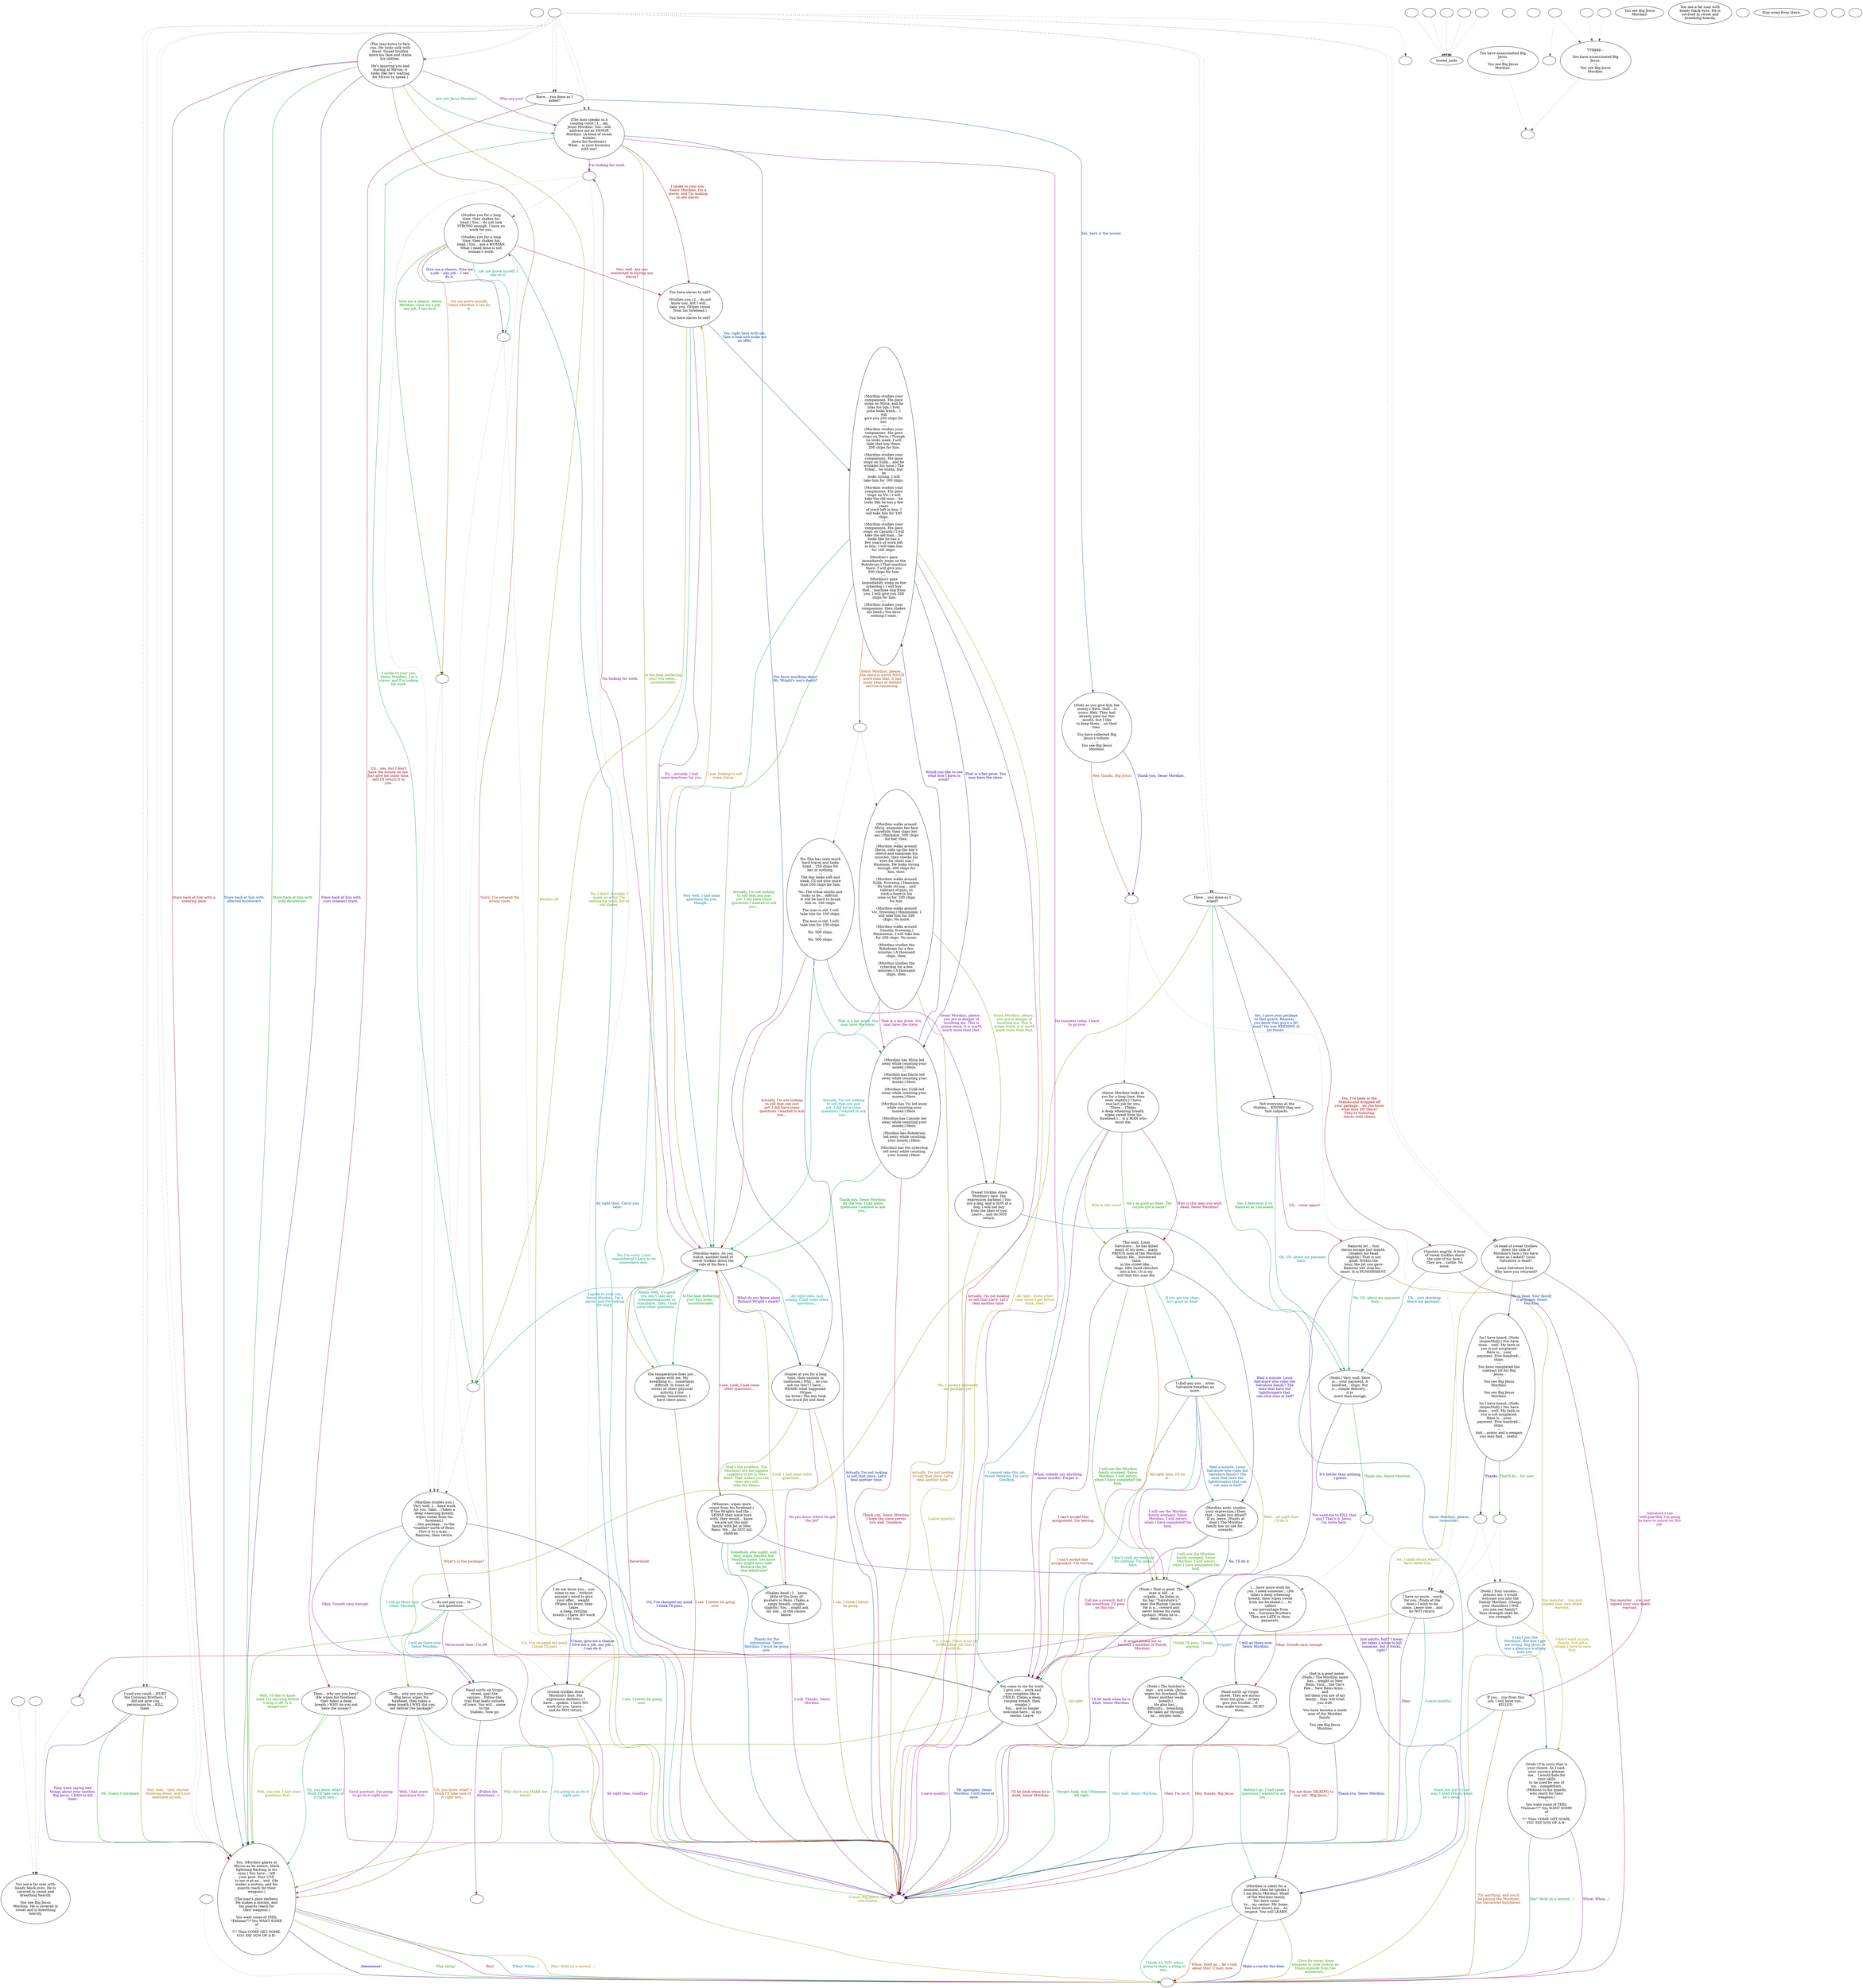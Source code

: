 digraph ncBigJes {
  "checkPartyMembersNearDoor" [style=filled       fillcolor="#FFFFFF"       color="#000000"]
  "checkPartyMembersNearDoor" [label=""]
  "ChooseFromList" [style=filled       fillcolor="#FFFFFF"       color="#000000"]
  "ChooseFromList" [label="You see a fat man with\nbeady black eyes. He is\ncovered in sweat and\nbreathing heavily.\n---\nYou see Big Jesus\nMordino. He is covered in\nsweat and is breathing\nheavily."]
  "CLICK_PREV" [style=filled       fillcolor="#FFFFFF"       color="#000000"]
  "CLICK_PREV" -> "ChooseFromList" [style=dotted color="#555555"]
  "CLICK_PREV" [label=""]
  "CLICK_0" [style=filled       fillcolor="#FFFFFF"       color="#000000"]
  "CLICK_0" -> "stored_node" [style=dotted color="#555555"]
  "CLICK_0" [label=""]
  "CLICK_1" [style=filled       fillcolor="#FFFFFF"       color="#000000"]
  "CLICK_1" -> "stored_node" [style=dotted color="#555555"]
  "CLICK_1" [label=""]
  "CLICK_2" [style=filled       fillcolor="#FFFFFF"       color="#000000"]
  "CLICK_2" -> "stored_node" [style=dotted color="#555555"]
  "CLICK_2" [label=""]
  "CLICK_3" [style=filled       fillcolor="#FFFFFF"       color="#000000"]
  "CLICK_3" -> "stored_node" [style=dotted color="#555555"]
  "CLICK_3" [label=""]
  "CLICK_4" [style=filled       fillcolor="#FFFFFF"       color="#000000"]
  "CLICK_4" -> "stored_node" [style=dotted color="#555555"]
  "CLICK_4" [label=""]
  "CLICK_MORE" [style=filled       fillcolor="#FFFFFF"       color="#000000"]
  "CLICK_MORE" -> "ChooseFromList" [style=dotted color="#555555"]
  "CLICK_MORE" [label=""]
  "start" [style=filled       fillcolor="#FFFFFF"       color="#000000"]
  "start" [label=""]
  "critter_p_proc" [style=filled       fillcolor="#FFFFFF"       color="#000000"]
  "critter_p_proc" [label=""]
  "pickup_p_proc" [style=filled       fillcolor="#FFFFFF"       color="#000000"]
  "pickup_p_proc" -> "Node998" [style=dotted color="#555555"]
  "pickup_p_proc" [label=""]
  "talk_p_proc" [style=filled       fillcolor="#FFFFFF"       color="#000000"]
  "talk_p_proc" -> "Node006" [style=dotted color="#555555"]
  "talk_p_proc" -> "Node006" [style=dotted color="#555555"]
  "talk_p_proc" -> "Node003" [style=dotted color="#555555"]
  "talk_p_proc" -> "Node021" [style=dotted color="#555555"]
  "talk_p_proc" -> "Node021" [style=dotted color="#555555"]
  "talk_p_proc" -> "Node028" [style=dotted color="#555555"]
  "talk_p_proc" -> "Node028" [style=dotted color="#555555"]
  "talk_p_proc" -> "Node029" [style=dotted color="#555555"]
  "talk_p_proc" -> "Node029" [style=dotted color="#555555"]
  "talk_p_proc" -> "Node039" [style=dotted color="#555555"]
  "talk_p_proc" -> "Node039" [style=dotted color="#555555"]
  "talk_p_proc" -> "Node007" [style=dotted color="#555555"]
  "talk_p_proc" -> "Node007" [style=dotted color="#555555"]
  "talk_p_proc" -> "Node005" [style=dotted color="#555555"]
  "talk_p_proc" -> "Node005" [style=dotted color="#555555"]
  "talk_p_proc" [label=""]
  "destroy_p_proc" [style=filled       fillcolor="#FFFFFF"       color="#000000"]
  "destroy_p_proc" [label=""]
  "look_at_p_proc" [style=filled       fillcolor="#FFFFFF"       color="#000000"]
  "look_at_p_proc" [label="You see Big Jesus\nMordino."]
  "description_p_proc" [style=filled       fillcolor="#FFFFFF"       color="#000000"]
  "description_p_proc" [label="You see a fat man with\nbeady black eyes. He is\ncovered in sweat and\nbreathing heavily."]
  "use_skill_on_p_proc" [style=filled       fillcolor="#FFFFFF"       color="#000000"]
  "use_skill_on_p_proc" [label=""]
  "damage_p_proc" [style=filled       fillcolor="#FFFFFF"       color="#000000"]
  "damage_p_proc" [label="Stay away from there."]
  "map_enter_p_proc" [style=filled       fillcolor="#FFFFFF"       color="#000000"]
  "map_enter_p_proc" [label=""]
  "map_exit_p_proc" [style=filled       fillcolor="#FFFFFF"       color="#000000"]
  "map_exit_p_proc" -> "destroy_p_proc" [style=dotted color="#555555"]
  "map_exit_p_proc" [label="You have assassinated Big\nJesus.\n---\nYou see Big Jesus\nMordino."]
  "timed_event_p_proc" [style=filled       fillcolor="#FFFFFF"       color="#000000"]
  "timed_event_p_proc" -> "Node004" [style=dotted color="#555555"]
  "timed_event_p_proc" -> "Node002" [style=dotted color="#555555"]
  "timed_event_p_proc" [label=""]
  "map_update_p_proc" [style=filled       fillcolor="#FFFFFF"       color="#000000"]
  "map_update_p_proc" [label=""]
  "Node998" [style=filled       fillcolor="#FFFFFF"       color="#000000"]
  "Node998" [label=""]
  "Node999" [style=filled       fillcolor="#FFFFFF"       color="#000000"]
  "Node999" [label=""]
  "Node001" [style=filled       fillcolor="#FFFFFF"       color="#000000"]
  "Node001" [label=""]
  "Node002" [style=filled       fillcolor="#FFFFFF"       color="#000000"]
  "Node002" [label=""]
  "Node003" [style=filled       fillcolor="#FFFFFF"       color="#000000"]
  "Node003" [label=""]
  "Node004" [style=filled       fillcolor="#FFFFFF"       color="#000000"]
  "Node004" -> "destroy_p_proc" [style=dotted color="#555555"]
  "Node004" [label="Urgggg...\n---\nYou have assassinated Big\nJesus.\n---\nYou see Big Jesus\nMordino."]
  "Node005" [style=filled       fillcolor="#FFFFFF"       color="#000000"]
  "Node005" [label="(The man turns to face\nyou. He looks sick with\nfever: Sweat trickles\ndown his face and stains\nhis clothes.\n---\nHe's ignoring you and\nstaring at Myron; it\nlooks like he's waiting\nfor Myron to speak.)"]
  "Node005" -> "Node006" [label="Stare back at him with\nyour meanest stare." color="#3D0099" fontcolor="#3D0099"]
  "Node005" -> "Node006" [label="Stare back at him with\nmild disinterest." color="#009910" fontcolor="#009910"]
  "Node005" -> "Node006" [label="Stare back at him with a\nsneering gaze" color="#99001D" fontcolor="#99001D"]
  "Node005" -> "Node006" [label="Stare back at him with\naffected disinterest" color="#004999" fontcolor="#004999"]
  "Node005" -> "Node999" [label="Wander off" color="#769900" fontcolor="#769900"]
  "Node005" -> "Node007" [label="Who are you?" color="#8F0099" fontcolor="#8F0099"]
  "Node005" -> "Node007" [label="Are you Jesus Mordino?" color="#009963" fontcolor="#009963"]
  "Node005" -> "Node999" [label="Sorry. I've entered the\nwrong room." color="#993600" fontcolor="#993600"]
  "Node006" [style=filled       fillcolor="#FFFFFF"       color="#000000"]
  "Node006" [label="You. (Mordino glares at\nMyron as he enters, black\nlightning flashing in his\neyes.) You have… left\nyour post. Your USE\nto me is at an… end. (He\nmakes a motion, and his\nguards reach for their\nweapons.)\n---\n(The man's gaze darkens.\nHe makes a motion, and\nhis guards reach for\ntheir weapons.)\n---\nYou want some of THIS,\n*Fatman?!* You WANT SOME\nof\n---\n?!! Then COME GET SOME,\nYOU FAT SON OF A B--"]
  "Node006" -> "Node998" [label="Aieeeeeeee!" color="#090099" fontcolor="#090099"]
  "Node006" -> "Node998" [label="Play along!" color="#239900" fontcolor="#239900"]
  "Node006" -> "Node998" [label="Run!" color="#990050" fontcolor="#990050"]
  "Node006" -> "Node998" [label="Whoa! Whoa…!" color="#007C99" fontcolor="#007C99"]
  "Node006" -> "Node998" [label="Hey! Hold on a second...!" color="#998900" fontcolor="#998900"]
  "Node007" [style=filled       fillcolor="#FFFFFF"       color="#000000"]
  "Node007" [label="(The man speaks in a\nrasping voice.) I… am\nJesus Mordino. You…will\naddress me as SENOR\nMordino. (A bead of sweat\ntrickles\ndown his forehead.)\nWhat… is your business\nwith me?"]
  "Node007" -> "Node990" [label="I'm looking for work." color="#5C0099" fontcolor="#5C0099"]
  "Node007" -> "Node989" [label="I spoke to your son,\nSenor Mordino. I'm a\nslaver, and I'm looking\nfor work." color="#009930" fontcolor="#009930"]
  "Node007" -> "Node012" [label="I spoke to your son,\nSenor Mordino. I'm a\nslaver, and I'm looking\nto sell slaves." color="#990300" fontcolor="#990300"]
  "Node007" -> "Node046" [label="You know anything about\nMr. Wright's son's death?" color="#002A99" fontcolor="#002A99"]
  "Node007" -> "Node049" [label="Is the heat bothering\nyou? You seem…\nuncomfortable." color="#569900" fontcolor="#569900"]
  "Node007" -> "Node999" [label="No business today. I have\nto go now." color="#990083" fontcolor="#990083"]
  "Node008" [style=filled       fillcolor="#FFFFFF"       color="#000000"]
  "Node008" [label="(Studies you for a long\ntime, then shakes his\nhead.) You… do not look\nSTRONG enough. I have no\nwork for you.\n---\n(Studies you for a long\ntime, then shakes his\nhead.) You… are a WOMAN.\nWhat I need done is not\nwoman's work."]
  "Node008" -> "Node988" [label="Let me prove myself. I\ncan do it." color="#009982" fontcolor="#009982"]
  "Node008" -> "Node987" [label="Let me prove myself,\nSenor Mordino. I can do\nit." color="#995600" fontcolor="#995600"]
  "Node008" -> "Node988" [label="Give me a chance. Give me\na job -- any job -- I can\ndo it." color="#290099" fontcolor="#290099"]
  "Node008" -> "Node987" [label="Give me a chance, Senor\nMordino. Give me a job,\nany job, I can do it." color="#049900" fontcolor="#049900"]
  "Node008" -> "Node012" [label="Very well. Are you\ninterested in buying any\nslaves?" color="#990030" fontcolor="#990030"]
  "Node008" -> "Node999" [label="All right then. Catch you\nlater." color="#005D99" fontcolor="#005D99"]
  "Node009" [style=filled       fillcolor="#FFFFFF"       color="#000000"]
  "Node009" [label="(Sweat trickles down\nMordino's face. His\nexpression darkens.) I\nhave… spoken. I have NO\nwork for you. Leave...\nand do NOT return."]
  "Node009" -> "Node998" [label="C'mon, Big Jesus… just\none chance…" color="#8A9900" fontcolor="#8A9900"]
  "Node009" -> "Node999" [label="All right then. Goodbye." color="#7C0099" fontcolor="#7C0099"]
  "Node010" [style=filled       fillcolor="#FFFFFF"       color="#000000"]
  "Node010" [label="(Mordino is silent for a\nmoment, then he speaks.)\nI am Jesus Mordino. Head\nof the Mordino family.\nYou have come\nto… my casino. My home.\nYou have shown me… no\nrespect. You will LEARN."]
  "Node010" -> "Node998" [label="I think it's YOU who's\ngoing to learn a thing or\ntwo..." color="#00994F" fontcolor="#00994F"]
  "Node010" -> "Node998" [label="Whoa! Hold on… let's talk\nabout this! C'mon, now…" color="#992300" fontcolor="#992300"]
  "Node010" -> "Node998" [label="Make a run for the door." color="#000A99" fontcolor="#000A99"]
  "Node010" -> "Node998" [label="::Dive for cover, draw\nweapons in slow motion as\nthugs explode from the\nwoodwork.::" color="#379900" fontcolor="#379900"]
  "Node011" [style=filled       fillcolor="#FFFFFF"       color="#000000"]
  "Node011" [label="(Mordino waits. As you\nwatch, another bead of\nsweat trickles down the\nside of his face.)"]
  "Node011" -> "Node990" [label="I'm looking for work." color="#990063" fontcolor="#990063"]
  "Node011" -> "Node989" [label="I spoke to your son,\nSenor Mordino. I'm a\nslaver, and I'm looking\nfor work." color="#009099" fontcolor="#009099"]
  "Node011" -> "Node012" [label="I was looking to sell\nsome slaves…" color="#997500" fontcolor="#997500"]
  "Node011" -> "Node046" [label="What do you know about\nRichard Wright's death?" color="#490099" fontcolor="#490099"]
  "Node011" -> "Node049" [label="Is the heat bothering\nyou? You seem…\nuncomfortable." color="#00991C" fontcolor="#00991C"]
  "Node011" -> "Node999" [label="Nevermind." color="#990011" fontcolor="#990011"]
  "Node012" [style=filled       fillcolor="#FFFFFF"       color="#000000"]
  "Node012" [label="You have slaves to sell?\n---\n(Studies you.) I… do not\nknow you, but I will…\nhear you. (Wipes sweat\nfrom his forehead.)\n---\nYou have slaves to sell?"]
  "Node012" -> "Node013" [label="Yes, right here with me.\nTake a look and make me\nan offer." color="#003D99" fontcolor="#003D99"]
  "Node012" -> "Node989" [label="No, I don't. Actually, I\nmade an error. I'm\nlooking for work, not to\nsell slaves." color="#6A9900" fontcolor="#6A9900"]
  "Node012" -> "Node011" [label="No... actually, I had\nsome questions for you." color="#990097" fontcolor="#990097"]
  "Node012" -> "Node999" [label="No, I'm sorry. I just\nremembered I have to be\nsomewhere else." color="#00996F" fontcolor="#00996F"]
  "Node013" [style=filled       fillcolor="#FFFFFF"       color="#000000"]
  "Node013" [label="(Mordino studies your\ncompanions. His gaze\nstops on Miria, and he\nlicks his lips.) Your\nputa looks fresh... I\nwill\ngive you 250 chips for\nher.\n---\n(Mordino studies your\ncompanions. His gaze\nstops on Davin.) Though\nhe looks weak, I will\ntake that boy there.\n 200 chips for him.\n---\n(Mordino studies your\ncompanions. His gaze\nstops on Sulik... and he\nwrinkles his nose.) The\ntribal... he stinks, but\nhe\nlooks strong. I will\ntake him for 100 chips.\n---\n(Mordino studies your\ncompanions. His gaze\nstops on Vic.) I will\ntake the old man... he\nlooks like he has a few\nyears\nof work left in him. I\nwill take him for 100\nchips.\n---\n(Mordino studies your\ncompanions. His gaze\nstops on Cassidy.) I will\ntake the old man... he\nlooks like he has a\nfew years of work left\nin him. I will take him\nfor 100 chips.\n---\n(Mordino's gaze\nimmediately stops on the\nRobobrain.) That machine\nthere. I will give you\n500 chips for him.\n---\n(Mordino's gaze\nimmediately stops on the\ncyberdog.) I will buy\nthat... machine dog from\nyou. I will give you 500\n chips for him.\n---\n(Mordino studies your\ncompanions, then shakes\nhis head.) You have\nnothing I want."]
  "Node013" -> "Node984" [label="Senor Mordino, please...\nthe slave is worth MUCH\nmore than that. It has\nmany years of faithful\nservice remaining." color="#994200" fontcolor="#994200"]
  "Node013" -> "Node016" [label="That is a fair price. You\nmay have the slave." color="#160099" fontcolor="#160099"]
  "Node013" -> "Node011" [label="Actually, I'm not looking\nto sell that one just\nyet. I did have some\nquestions I wanted to ask\nyou..." color="#179900" fontcolor="#179900"]
  "Node013" -> "Node999" [label="Actually, I'm not looking\nto sell that slave. Let's\ndeal another time." color="#990044" fontcolor="#990044"]
  "Node013" -> "Node011" [label="Very well. I had some\nquestions for you,\nthough..." color="#007099" fontcolor="#007099"]
  "Node013" -> "Node999" [label="All right. Some other\ntime when I get better\nstock, then." color="#999500" fontcolor="#999500"]
  "Node014" [style=filled       fillcolor="#FFFFFF"       color="#000000"]
  "Node014" [label="No. She has seen much\nhard travel and looks\ntired... 250 chips for\nher or nothing.\n---\nThe boy looks soft and\nweak. I'll not give more\nthan 200 chips for him.\n---\nNo. The tribal smells and\nlooks to be... difficult.\nIt will be hard to break\nhim in. 100 chips.\n---\nThe man is old. I will\ntake him for 100 chips.\n---\nThe man is old. I will\ntake him for 100 chips.\n---\nNo. 500 chips.\n---\nNo. 500 chips."]
  "Node014" -> "Node017" [label="Senor Mordino, please...\nyou are in danger of\ninsulting me. This is\nprime stock, it is worth\nmuch more than that." color="#680099" fontcolor="#680099"]
  "Node014" -> "Node016" [label="That is a fair price. You\nmay have the slave." color="#00993C" fontcolor="#00993C"]
  "Node014" -> "Node011" [label="Actually, I'm not looking\nto sell that one just\nyet. I did have some\nquestions I wanted to ask\nyou..." color="#990F00" fontcolor="#990F00"]
  "Node014" -> "Node999" [label="Actually, I'm not looking\nto sell that slave. Let's\ndeal another time." color="#001E99" fontcolor="#001E99"]
  "Node015" [style=filled       fillcolor="#FFFFFF"       color="#000000"]
  "Node015" [label="(Mordino walks around\nMiria, examines her face\ncarefully, then slaps her\nass.) Hmmmm. 500 chips\nfor her, then.\n---\n(Mordino walks around\nDavin, rolls up the boy's\nsleeve and examines his\nmuscles, then checks his\neyes for chem use.)\nHmmmm. He looks strong\nenough. 400 chips for\nhim, then.\n---\n(Mordino walks around\nSulik, frowning.) Hmmmm.\nHe looks strong... and\ntolerant of pain, to\nstick a bone in his\nnose so far. 200 chips\nfor him.\n---\n(Mordino walks around\nVic, frowning.) Hmmmmm. I\nwill take him for 200\nchips. No more.\n---\n(Mordino walks around\nCassidy, frowning.)\nHmmmmm. I will take him\nfor 200 chips. No more.\n---\n(Mordino studies the\nRobobrain for a few\nminutes.) A thousand\nchips, then.\n---\n(Mordino studies the\ncyberdog for a few\nminutes.) A thousand\nchips, then."]
  "Node015" -> "Node017" [label="Senor Mordino, please...\nyou are in danger of\ninsulting me. This is\nprime stock, it is worth\nmuch more than that." color="#4A9900" fontcolor="#4A9900"]
  "Node015" -> "Node016" [label="That is a fair price. You\nmay have the slave." color="#990077" fontcolor="#990077"]
  "Node015" -> "Node011" [label="Actually, I'm not looking\nto sell that one just\nyet. I did have some\nquestions I wanted to ask\nyou..." color="#00998E" fontcolor="#00998E"]
  "Node015" -> "Node999" [label="Actually, I'm not looking\nto sell that slave. Let's\ndeal another time." color="#996200" fontcolor="#996200"]
  "Node016" [style=filled       fillcolor="#FFFFFF"       color="#000000"]
  "Node016" [label="(Mordino has Miria led\naway while counting your\nmoney.) Here.\n---\n(Mordino has Davin led\naway while counting your\nmoney.) Here.\n---\n(Mordino has Sulik led\naway while counting your\nmoney.) Here.\n---\n(Mordino has Vic led away\nwhile counting your\nmoney.) Here.\n---\n(Mordino has Cassidy led\naway while counting your\nmoney.) Here.\n---\n(Mordino has Robobrain\nled away while counting\nyour money.) Here.\n---\n(Mordino has the cyberdog\nled away while counting\nyour money.) Here."]
  "Node016" -> "Node013" [label="Would you like to see\nwhat else I have in\nstock?" color="#350099" fontcolor="#350099"]
  "Node016" -> "Node011" [label="Thank you, Senor Mordino.\nBy the way, I had some\nquestions I wanted to ask\nyou..." color="#009908" fontcolor="#009908"]
  "Node016" -> "Node999" [label="Thank you, Senor Mordino.\nI hope the slave serves\nyou well. Goodbye." color="#990024" fontcolor="#990024"]
  "Node017" [style=filled       fillcolor="#FFFFFF"       color="#000000"]
  "Node017" [label="(Sweat trickles down\nMordino's face. His\nexpression darkens.) You\nare a dog, and a SON of a\ndog. I will not buy\nfrom the likes of you.\nLeave... and do NOT\nreturn."]
  "Node017" -> "Node010" [label="Senor Mordino, please...\nreconsider..." color="#005199" fontcolor="#005199"]
  "Node017" -> "Node999" [label="(Leave quietly.)" color="#7D9900" fontcolor="#7D9900"]
  "Node018" [style=filled       fillcolor="#FFFFFF"       color="#000000"]
  "Node018" [label="(Mordino studies you.)\nVery well. I… have work\nfor you. Take… (Takes a\ndeep wheezing breath,\nwipes sweat from his\nforehead.)\n…this package... to the\n*stables* north of Reno.\nGive it to a man...\nRamirez, then return."]
  "Node018" -> "Node020" [label="Okay. Sounds easy enough." color="#880099" fontcolor="#880099"]
  "Node018" -> "Node020" [label="I will go there now,\nSenor Mordino." color="#00995B" fontcolor="#00995B"]
  "Node018" -> "Node019" [label="What's in the package?" color="#992F00" fontcolor="#992F00"]
  "Node018" -> "Node033" [label="Uh, I've changed my mind.\nI think I'll pass." color="#020099" fontcolor="#020099"]
  "Node019" [style=filled       fillcolor="#FFFFFF"       color="#000000"]
  "Node019" [label="I…do not pay you... to\nask questions."]
  "Node019" -> "Node006" [label="Well, I'd like to know\nwhat I'm carrying before\nI drop it off. Is it\ndangerous?" color="#2B9900" fontcolor="#2B9900"]
  "Node019" -> "Node020" [label="Nevermind then. I'm off." color="#990057" fontcolor="#990057"]
  "Node019" -> "Node020" [label="I will go there now,\nSenor Mordino." color="#008499" fontcolor="#008499"]
  "Node019" -> "Node033" [label="Uh, I've changed my mind.\nI think I'll pass." color="#998100" fontcolor="#998100"]
  "Node020" [style=filled       fillcolor="#FFFFFF"       color="#000000"]
  "Node020" [label="Head north up Virgin\nstreet, past the\ncasinos... follow the\ntrail that leads outside\nof town. You will... come\nto the\n Stables. Now go."]
  "Node020" -> "Node982" [label="(Follow his\ndirections...)" color="#550099" fontcolor="#550099"]
  "Node021" [style=filled       fillcolor="#FFFFFF"       color="#000000"]
  "Node021" [label="Have… you done as I\nasked?"]
  "Node021" -> "Node023" [label="Yes, I delivered it to\nRamirez as you asked." color="#009928" fontcolor="#009928"]
  "Node021" -> "Node024" [label="Yes, I've been to the\nStables and dropped off\nyour package… do you know\nwhat they DO there?\nThey're torturing\n slaves with chems." color="#990005" fontcolor="#990005"]
  "Node021" -> "Node051" [label="Yes, I gave your package\nto that guard, Ramirez…\nyou know that guy's a Jet\nhead? He was REEKING of\nJet fumes." color="#003199" fontcolor="#003199"]
  "Node021" -> "Node022" [label="No, I haven't delivered\nthe package yet." color="#5E9900" fontcolor="#5E9900"]
  "Node022" [style=filled       fillcolor="#FFFFFF"       color="#000000"]
  "Node022" [label="Then... why are you here?\n(Big Jesus wipes his\nforehead, then takes a\ndeep breath.) WHY did you\nnot deliver the package?"]
  "Node022" -> "Node006" [label="Well, I had some\nquestions first..." color="#99008A" fontcolor="#99008A"]
  "Node022" -> "Node999" [label="I'm going to go do it\nright now." color="#00997B" fontcolor="#00997B"]
  "Node022" -> "Node006" [label="Uh, you know what? I\nthink I'll take care of\nit right now..." color="#994E00" fontcolor="#994E00"]
  "Node023" [style=filled       fillcolor="#FFFFFF"       color="#000000"]
  "Node023" [label="(Nods.) Very well. Here\nis... your payment. A\nhundred... chips. For\na... simple delivery...\nit is\n more than enough."]
  "Node023" -> "Node981" [label="It's better than nothing,\nI guess." color="#220099" fontcolor="#220099"]
  "Node023" -> "Node981" [label="Thank you, Senor Mordino." color="#0B9900" fontcolor="#0B9900"]
  "Node024" [style=filled       fillcolor="#FFFFFF"       color="#000000"]
  "Node024" [label="(Squints angrily. A bead\nof sweat trickles down\nthe side of his face.)\nThey are… cattle. No\nmore."]
  "Node024" -> "Node998" [label="You monster… you just\nsigned your own death\nwarrant." color="#990038" fontcolor="#990038"]
  "Node024" -> "Node023" [label="Uh... just checking.\nAbout my payment..." color="#006499" fontcolor="#006499"]
  "Node025" [style=filled       fillcolor="#FFFFFF"       color="#000000"]
  "Node025" [label="I have no more... work\nfor you. (Nods at the\ndoor.) I wish to be\nalone. Leave now... and\ndo NOT return."]
  "Node025" -> "Node009" [label="Aw, c'mon. There must be\nSOME other job that I\ncould do..." color="#919900" fontcolor="#919900"]
  "Node025" -> "Node999" [label="Okay." color="#740099" fontcolor="#740099"]
  "Node025" -> "Node999" [label="(Leave quietly.)" color="#009948" fontcolor="#009948"]
  "Node026" [style=filled       fillcolor="#FFFFFF"       color="#000000"]
  "Node026" [label="I… have more work for\nyou. I need someone… (He\ntakes a deep wheezing\nbreath, then wipes sweat\nfrom his forehead.) … to\ncollect\nmy percentage from\nthe... Corsican Brothers.\nThey are LATE in their\npayments."]
  "Node026" -> "Node027" [label="Okay. Sounds easy enough." color="#991B00" fontcolor="#991B00"]
  "Node026" -> "Node027" [label="I will go there now,\nSenor Mordino." color="#001299" fontcolor="#001299"]
  "Node026" -> "Node033" [label="I think I'll pass. Thanks\nanyway." color="#3E9900" fontcolor="#3E9900"]
  "Node027" [style=filled       fillcolor="#FFFFFF"       color="#000000"]
  "Node027" [label="Head north up Virgin\nstreet. They are across\nfrom the gym... if they\ngive you trouble... if\nthey make excuses... HURT\nthem."]
  "Node027" -> "Node999" [label="Okay. I'm on it." color="#99006B" fontcolor="#99006B"]
  "Node027" -> "Node999" [label="Very well, Senor Mordino." color="#009899" fontcolor="#009899"]
  "Node028" [style=filled       fillcolor="#FFFFFF"       color="#000000"]
  "Node028" [label="I said you could... HURT\nthe Corsican Brothers. I\ndid not give you\npermission to... KILL\nthem."]
  "Node028" -> "Node006" [label="Hey, look... they started\nthrowing down, and I just\ndefended myself..." color="#996E00" fontcolor="#996E00"]
  "Node028" -> "Node006" [label="They were saying bad\nthings about your mother,\nBig Jesus. I HAD to kill\nthem." color="#410099" fontcolor="#410099"]
  "Node028" -> "Node006" [label="Oh. Guess I misheard." color="#009915" fontcolor="#009915"]
  "Node029" [style=filled       fillcolor="#FFFFFF"       color="#000000"]
  "Node029" [label="Have… you done as I\nasked?"]
  "Node029" -> "Node030" [label="Uh... yes, but I don't\nhave the money on me.\nJust give me some time,\nand I'll return it to\nyou." color="#990018" fontcolor="#990018"]
  "Node029" -> "Node031" [label="Yes, here is the money." color="#004599" fontcolor="#004599"]
  "Node030" [style=filled       fillcolor="#FFFFFF"       color="#000000"]
  "Node030" [label="Then... why are you here?\n(He wipes his forehead,\nthen takes a deep\nbreath.) WHY do you not\nhave the money?"]
  "Node030" -> "Node006" [label="Well, you see, I had some\nquestions first..." color="#719900" fontcolor="#719900"]
  "Node030" -> "Node999" [label="Good question. I'm going\nto go do it right now." color="#940099" fontcolor="#940099"]
  "Node030" -> "Node006" [label="Uh, you know what? I\nthink I'll take care of\nit right now..." color="#009967" fontcolor="#009967"]
  "Node031" [style=filled       fillcolor="#FFFFFF"       color="#000000"]
  "Node031" [label="(Nods as you give him the\nmoney.) Here. Half... is\nyours. Heh. They had\nalready paid me this\nmonth, but I like\nto keep them... on their\ntoes.\n---\nYou have collected Big\nJesus's tribute.\n---\nYou see Big Jesus\nMordino."]
  "Node031" -> "Node980" [label="Hey, thanks, Big Jesus." color="#993B00" fontcolor="#993B00"]
  "Node031" -> "Node980" [label="Thank you, Senor Mordino." color="#0E0099" fontcolor="#0E0099"]
  "Node032" [style=filled       fillcolor="#FFFFFF"       color="#000000"]
  "Node032" [label="(Senor Mordino looks at\nyou for a long time, then\nnods slightly.) I have\none last job for you.\nThere… (Takes\na deep wheezing breath,\nwipes sweat from his\nforehead.)… is a MAN who\nmust die."]
  "Node032" -> "Node034" [label="He's as good as dead. The\ncorpse got a name?" color="#1F9900" fontcolor="#1F9900"]
  "Node032" -> "Node034" [label="Who is this man you wish\ndead, Senor Mordino?" color="#99004B" fontcolor="#99004B"]
  "Node032" -> "Node033" [label="I cannot take this job,\nSenor Mordino, I'm sorry.\nGoodbye." color="#007899" fontcolor="#007899"]
  "Node032" -> "Node034" [label="Who is this man?" color="#998D00" fontcolor="#998D00"]
  "Node032" -> "Node033" [label="Whoa, nobody say anything\nabout murder. Forget it." color="#610099" fontcolor="#610099"]
  "Node033" [style=filled       fillcolor="#FFFFFF"       color="#000000"]
  "Node033" [label="You come to me for work.\nI give you... work and\nyou complain like a\nCHILD. (Takes a deep,\nrasping breath, then\ncoughs.)\nYou... are no longer\nwelcome here... in my\ncasino. Leave."]
  "Node033" -> "Node010" [label="Before I go, I had some\nquestions I wanted to ask\nyou..." color="#009934" fontcolor="#009934"]
  "Node033" -> "Node010" [label="I'm not done TALKING to\nyou yet, \"Big Jesus.\"" color="#990800" fontcolor="#990800"]
  "Node033" -> "Node999" [label="My apologies, Senor\nMordino. I will leave at\nonce." color="#002599" fontcolor="#002599"]
  "Node033" -> "Node006" [label="Why don't you MAKE me\nleave?" color="#529900" fontcolor="#529900"]
  "Node033" -> "Node999" [label="(Leave quietly.)" color="#99007E" fontcolor="#99007E"]
  "Node034" [style=filled       fillcolor="#FFFFFF"       color="#000000"]
  "Node034" [label="This man, Louis\nSalvatore… he has killed\nmany of my men… many\nPROUD men of the Mordino\nfamily. He... butchered\nthem\nin the street like...\ndogs. (His hand clenches\ninto a fist.) It is my\nwill that this man die."]
  "Node034" -> "Node035" [label="If you got the chips,\nhe's good as dead." color="#009987" fontcolor="#009987"]
  "Node034" -> "Node037" [label="All right then. I'll do\nit." color="#995A00" fontcolor="#995A00"]
  "Node034" -> "Node036" [label="Wait a minute. Louis\nSalvatore who rules the\nSalvatore family? The\nones that have the\nlightbringers that\n can slice men in half?" color="#2E0099" fontcolor="#2E0099"]
  "Node034" -> "Node037" [label="I will see the Mordino\nfamily avenged, Senor\nMordino. I will return\nwhen I have completed the\ntask." color="#009901" fontcolor="#009901"]
  "Node034" -> "Node033" [label="I can't accept this\nassignment. I'm leaving." color="#99002C" fontcolor="#99002C"]
  "Node035" [style=filled       fillcolor="#FFFFFF"       color="#000000"]
  "Node035" [label="I shall pay you... when\nSalvatore breathes no\nmore."]
  "Node035" -> "Node036" [label="Wait a minute. Louis\nSalvatore who rules the\nSalvatore family? The\nones that have the\nlightbringers that can\n cut men in half?" color="#005899" fontcolor="#005899"]
  "Node035" -> "Node037" [label="Well... all right then.\nI'll do it." color="#859900" fontcolor="#859900"]
  "Node035" -> "Node037" [label="I will see the Mordino\nfamily avenged, Senor\nMordino. I will return\nwhen I have completed the\ntask." color="#800099" fontcolor="#800099"]
  "Node035" -> "Node033" [label="I don't stick my neck out\nfor nothing. I'm outta\nhere." color="#009954" fontcolor="#009954"]
  "Node035" -> "Node033" [label="I can't accept this\nassignment. I'm leaving." color="#992700" fontcolor="#992700"]
  "Node036" [style=filled       fillcolor="#FFFFFF"       color="#000000"]
  "Node036" [label="(Mordino nods, studies\nyour expression.) Does\nthat... make you afraid?\nIf so, leave. (Points at\ndoor.) The Mordino\nfamily has no use for...\ncowards."]
  "Node036" -> "Node037" [label="No, I'll do it." color="#000599" fontcolor="#000599"]
  "Node036" -> "Node037" [label="I will see the Mordino\nfamily avenged, Senor\nMordino. I will return\nwhen I have completed the\ntask." color="#329900" fontcolor="#329900"]
  "Node036" -> "Node033" [label="Call me a coward, but I\nlike breathing. I'll pass\non this job." color="#99005F" fontcolor="#99005F"]
  "Node037" [style=filled       fillcolor="#FFFFFF"       color="#000000"]
  "Node037" [label="(Nods.) That is good. The\nman is old... a\ncripple... he hides in\nhis bar, \"Salvatore's,\"\nnear the Bishop Casino.\nHe is a... coward and\nnever leaves his room\nupstairs. When he is...\ndead, return."]
  "Node037" -> "Node038" [label="Cripple?" color="#008B99" fontcolor="#008B99"]
  "Node037" -> "Node999" [label="All right." color="#997A00" fontcolor="#997A00"]
  "Node037" -> "Node999" [label="I'll be back when he is\ndead, Senor Mordino." color="#4D0099" fontcolor="#4D0099"]
  "Node038" [style=filled       fillcolor="#FFFFFF"       color="#000000"]
  "Node038" [label="(Nods.) The butcher's\nlegs... are weak. (Jesus\nwipes his forehead, then\ndraws another weak\nbreath.)\nHe also has...\ndifficulty... breathing.\nHe takes air through\nan... oxygen tank."]
  "Node038" -> "Node999" [label="Oxygen tank, huh? Hmmmm.\nAll right." color="#009921" fontcolor="#009921"]
  "Node038" -> "Node999" [label="I'll be back when he is\ndead, Senor Mordino." color="#99000C" fontcolor="#99000C"]
  "Node039" [style=filled       fillcolor="#FFFFFF"       color="#000000"]
  "Node039" [label="(A bead of sweat trickles\ndown the side of\nMordino's face.) You have\ndone as I asked? Louis\nSalvatore is dead?\n---\nLouis Salvatore lives.\nWhy have you returned?"]
  "Node039" -> "Node041" [label="He is dead. Your family\nis avenged, Senor\nMordino." color="#003999" fontcolor="#003999"]
  "Node039" -> "Node999" [label="No, I shall return when I\nhave killed him." color="#659900" fontcolor="#659900"]
  "Node039" -> "Node040" [label="Salvatore's too\nwell-guarded. I'm going\nto have to cancel on this\njob." color="#990092" fontcolor="#990092"]
  "Node040" [style=filled       fillcolor="#FFFFFF"       color="#000000"]
  "Node040" [label="If you... run from this\njob, I will have you...\nKILLED."]
  "Node040" -> "Node999" [label="Since you put it that\nway, I shall return when\nhe's dead." color="#009973" fontcolor="#009973"]
  "Node040" -> "Node998" [label="Try anything, and you'll\nbe joining the Mordinos\nthe Salvatores butchered." color="#994700" fontcolor="#994700"]
  "Node041" [style=filled       fillcolor="#FFFFFF"       color="#000000"]
  "Node041" [label="So I have heard. (Nods\nrespectfully.) You have\ndone... well. My faith in\nyou is not misplaced.\nHere is... your\npayment. Five hundred...\nchips.\n---\nYou have completed the\ncontract hit for Big\nJesus.\n---\nYou see Big Jesus\nMordino.\n---\nYou see Big Jesus\nMordino.\n---\nSo I have heard. (Nods\nrespectfully.) You have\ndone... well. My faith in\nyou is not misplaced.\nHere is... your\npayment. Five hundred...\nchips.\n---\nAnd... armor and a weapon\nyou may find... useful."]
  "Node041" -> "Node979" [label="Thanks." color="#1A0099" fontcolor="#1A0099"]
  "Node041" -> "Node978" [label="That'll do... for now." color="#139900" fontcolor="#139900"]
  "Node042" [style=filled       fillcolor="#FFFFFF"       color="#000000"]
  "Node042" [label="(Nods.) Your success...\npleases me. I would\nwelcome you into the\nFamily Mordino. (Clasps\nyour shoulders.) Will\nyou join our family?\nYour strength shall be...\nour strength."]
  "Node042" -> "Node044" [label="It would please me to\nbecome a member of Family\nMordino." color="#99003F" fontcolor="#99003F"]
  "Node042" -> "Node043" [label="I can't join the\nMordinos. But don't get\nme wrong, Big Jesus: It\nwas a pleasure working\nwith you." color="#006C99" fontcolor="#006C99"]
  "Node042" -> "Node043" [label="I don't want to join,\nthanks. I've got a\nvillage I have to save\nfirst." color="#989900" fontcolor="#989900"]
  "Node043" [style=filled       fillcolor="#FFFFFF"       color="#000000"]
  "Node043" [label="(Nods.) I'm sorry that is\nyour choice. As I said,\nyour success pleases\nme... I would hate for\nyour skills\nto be used by one of\nmy... competitors.\n(Motions to his guards,\nwho reach for their\nweapons.)\n---\nYou want some of THIS,\n*Fatman?!* You WANT SOME\nof\n---\n?!! Then COME GET SOME,\nYOU FAT SON OF A B--"]
  "Node043" -> "Node998" [label="Whoa! Whoa…!" color="#6D0099" fontcolor="#6D0099"]
  "Node043" -> "Node998" [label="Hey! Hold on a second...!" color="#009940" fontcolor="#009940"]
  "Node044" [style=filled       fillcolor="#FFFFFF"       color="#000000"]
  "Node044" -> "ChooseFromList" [style=dotted color="#555555"]
  "Node044" [label=""]
  "Node045" [style=filled       fillcolor="#FFFFFF"       color="#000000"]
  "Node045" [label="... that is a good name.\n(Nods.) The Mordino name\nhas... weight in New\nReno. Visit... the Cat's\nPaw... New Reno Arms...\nand\ntell them you are of my\nfamily... they will treat\nyou well.\n---\nYou have become a made\nman of the Mordino\nfamily.\n---\nYou see Big Jesus\nMordino."]
  "Node045" -> "Node999" [label="Hey, thanks, Big Jesus." color="#991400" fontcolor="#991400"]
  "Node045" -> "Node999" [label="Thank you, Senor Mordino." color="#001999" fontcolor="#001999"]
  "Node046" [style=filled       fillcolor="#FFFFFF"       color="#000000"]
  "Node046" [label="(Stares at you for a long\ntime, then squints in\nconfusion.) Why… do you\nask me this? I have…\nHEARD what happened.\n(Wipes\nhis brow.) The boy took\ntoo much Jet and died."]
  "Node046" -> "Node047" [label="That's the problem. The\nMordinos are the biggest\nsuppliers of Jet in New\nReno. That makes you the\nones who will\n take the blame." color="#469900" fontcolor="#469900"]
  "Node046" -> "Node048" [label="Do you know where he got\nthe Jet?" color="#990072" fontcolor="#990072"]
  "Node046" -> "Node011" [label="All right then. Just\nasking. I had some other\nquestions..." color="#009993" fontcolor="#009993"]
  "Node046" -> "Node999" [label="I see. I think I better\nbe going." color="#996600" fontcolor="#996600"]
  "Node047" [style=filled       fillcolor="#FFFFFF"       color="#000000"]
  "Node047" [label="(Wheezes, wipes more\nsweat from his forehead.)\nIf the Wrights had the…\nSENSE they were born\nwith, they would… know\nwe are not the only\nfamily with Jet in New\nReno. We… do NOT kill\nchildren."]
  "Node047" -> "Node010" [label="Just adults, huh? I mean,\nJet takes a while to kill\nsomeone, but it works,\nright?" color="#3A0099" fontcolor="#3A0099"]
  "Node047" -> "Node048" [label="Somebody else might, and\nthey might blacken the\nMordino name. You know\nwho might have sold\nRichard the Jet\n that killed him?" color="#00990D" fontcolor="#00990D"]
  "Node047" -> "Node011" [label="I see. Look, I had some\nother questions..." color="#990020" fontcolor="#990020"]
  "Node047" -> "Node999" [label="Thanks for the\ninformation, Senor\nMordino. I must be going\nnow." color="#004C99" fontcolor="#004C99"]
  "Node048" [style=filled       fillcolor="#FFFFFF"       color="#000000"]
  "Node048" [label="(Shakes head.) I… know\nlittle of the lives of\npushers in Reno. (Takes a\nraspy breath, coughs\nslightly.) You… might ask\nmy son... in the casino,\nbelow."]
  "Node048" -> "Node011" [label="I will. I had some other\nquestions…" color="#799900" fontcolor="#799900"]
  "Node048" -> "Node999" [label="I will. Thanks, Senor\nMordino." color="#8D0099" fontcolor="#8D0099"]
  "Node049" [style=filled       fillcolor="#FFFFFF"       color="#000000"]
  "Node049" [label="The temperature does not…\nagree with me. My\nbreathing is… sometimes\ndifficult. In times of\nstress or other physical\nactivity, I tire\nquickly. Sometimes, I\nhave chest pains."]
  "Node049" -> "Node011" [label="Really. Well, it's good\nyou don't take any\nmetamphetamines or\nstimulants, then. I had\nsome other questions..." color="#009960" fontcolor="#009960"]
  "Node049" -> "Node999" [label="I see. I better be going\nnow." color="#993300" fontcolor="#993300"]
  "Node050" [style=filled       fillcolor="#FFFFFF"       color="#000000"]
  "Node050" [label="I do not know you... you\ncome to me... without\nanyone's word to give\nyour offer... weight.\n(Wipes his brow, then\ntakes\na deep, rattling\nbreath.) I have NO work\nfor you."]
  "Node050" -> "Node009" [label="C'mon, give me a chance.\nGive me a job, any job...\nI can do it." color="#070099" fontcolor="#070099"]
  "Node050" -> "Node999" [label="I see. I better be going\nnow." color="#269900" fontcolor="#269900"]
  "Node051" [style=filled       fillcolor="#FFFFFF"       color="#000000"]
  "Node051" [label="Not everyone at the\nStables... KNOWS they are\ntest subjects."]
  "Node051" -> "Node052" [label="Uh... come again?" color="#990053" fontcolor="#990053"]
  "Node051" -> "Node023" [label="Oh. Uh, about my payment\nthen..." color="#007F99" fontcolor="#007F99"]
  "Node052" [style=filled       fillcolor="#FFFFFF"       color="#000000"]
  "Node052" [label="Ramirez let... four\nslaves escape last month.\n(Shakes his head\nslightly.) That is not\ngood. Within the\nhour, the Jet you gave\nRamirez will stop his...\nheart. It is PUNISHMENT."]
  "Node052" -> "Node998" [label="You monster… you just\nsigned your own death\nwarrant." color="#998600" fontcolor="#998600"]
  "Node052" -> "Node033" [label="You used me to KILL that\nguy? That's it, Jesus,\nI'm outta here." color="#590099" fontcolor="#590099"]
  "Node052" -> "Node023" [label="Oh. Uh, about my payment\nthen..." color="#00992D" fontcolor="#00992D"]
  "combat_p_proc" [style=filled       fillcolor="#FFFFFF"       color="#000000"]
  "combat_p_proc" -> "Node004" [style=dotted color="#555555"]
  "combat_p_proc" [label=""]
  "use_obj_on_p_proc" [style=filled       fillcolor="#FFFFFF"       color="#000000"]
  "use_obj_on_p_proc" -> "Node004" [style=dotted color="#555555"]
  "use_obj_on_p_proc" [label=""]
  "Node990" [style=filled       fillcolor="#FFFFFF"       color="#000000"]
  "Node990" -> "Node018" [style=dotted color="#555555"]
  "Node990" -> "Node008" [style=dotted color="#555555"]
  "Node990" -> "Node050" [style=dotted color="#555555"]
  "Node990" [label=""]
  "Node989" [style=filled       fillcolor="#FFFFFF"       color="#000000"]
  "Node989" -> "Node018" [style=dotted color="#555555"]
  "Node989" -> "Node008" [style=dotted color="#555555"]
  "Node989" [label=""]
  "Node988" [style=filled       fillcolor="#FFFFFF"       color="#000000"]
  "Node988" -> "Node018" [style=dotted color="#555555"]
  "Node988" -> "Node009" [style=dotted color="#555555"]
  "Node988" [label=""]
  "Node987" [style=filled       fillcolor="#FFFFFF"       color="#000000"]
  "Node987" -> "Node018" [style=dotted color="#555555"]
  "Node987" -> "Node009" [style=dotted color="#555555"]
  "Node987" [label=""]
  "Node984" [style=filled       fillcolor="#FFFFFF"       color="#000000"]
  "Node984" -> "Node015" [style=dotted color="#555555"]
  "Node984" -> "Node014" [style=dotted color="#555555"]
  "Node984" [label=""]
  "Node982" [style=filled       fillcolor="#FFFFFF"       color="#000000"]
  "Node982" [label=""]
  "Node981" [style=filled       fillcolor="#FFFFFF"       color="#000000"]
  "Node981" -> "Node026" [style=dotted color="#555555"]
  "Node981" -> "Node025" [style=dotted color="#555555"]
  "Node981" [label=""]
  "Node980" [style=filled       fillcolor="#FFFFFF"       color="#000000"]
  "Node980" -> "Node032" [style=dotted color="#555555"]
  "Node980" -> "Node025" [style=dotted color="#555555"]
  "Node980" [label=""]
  "Node979" [style=filled       fillcolor="#FFFFFF"       color="#000000"]
  "Node979" -> "Node042" [style=dotted color="#555555"]
  "Node979" -> "Node025" [style=dotted color="#555555"]
  "Node979" [label=""]
  "Node978" [style=filled       fillcolor="#FFFFFF"       color="#000000"]
  "Node978" -> "Node042" [style=dotted color="#555555"]
  "Node978" -> "Node025" [style=dotted color="#555555"]
  "Node978" [label=""]
}